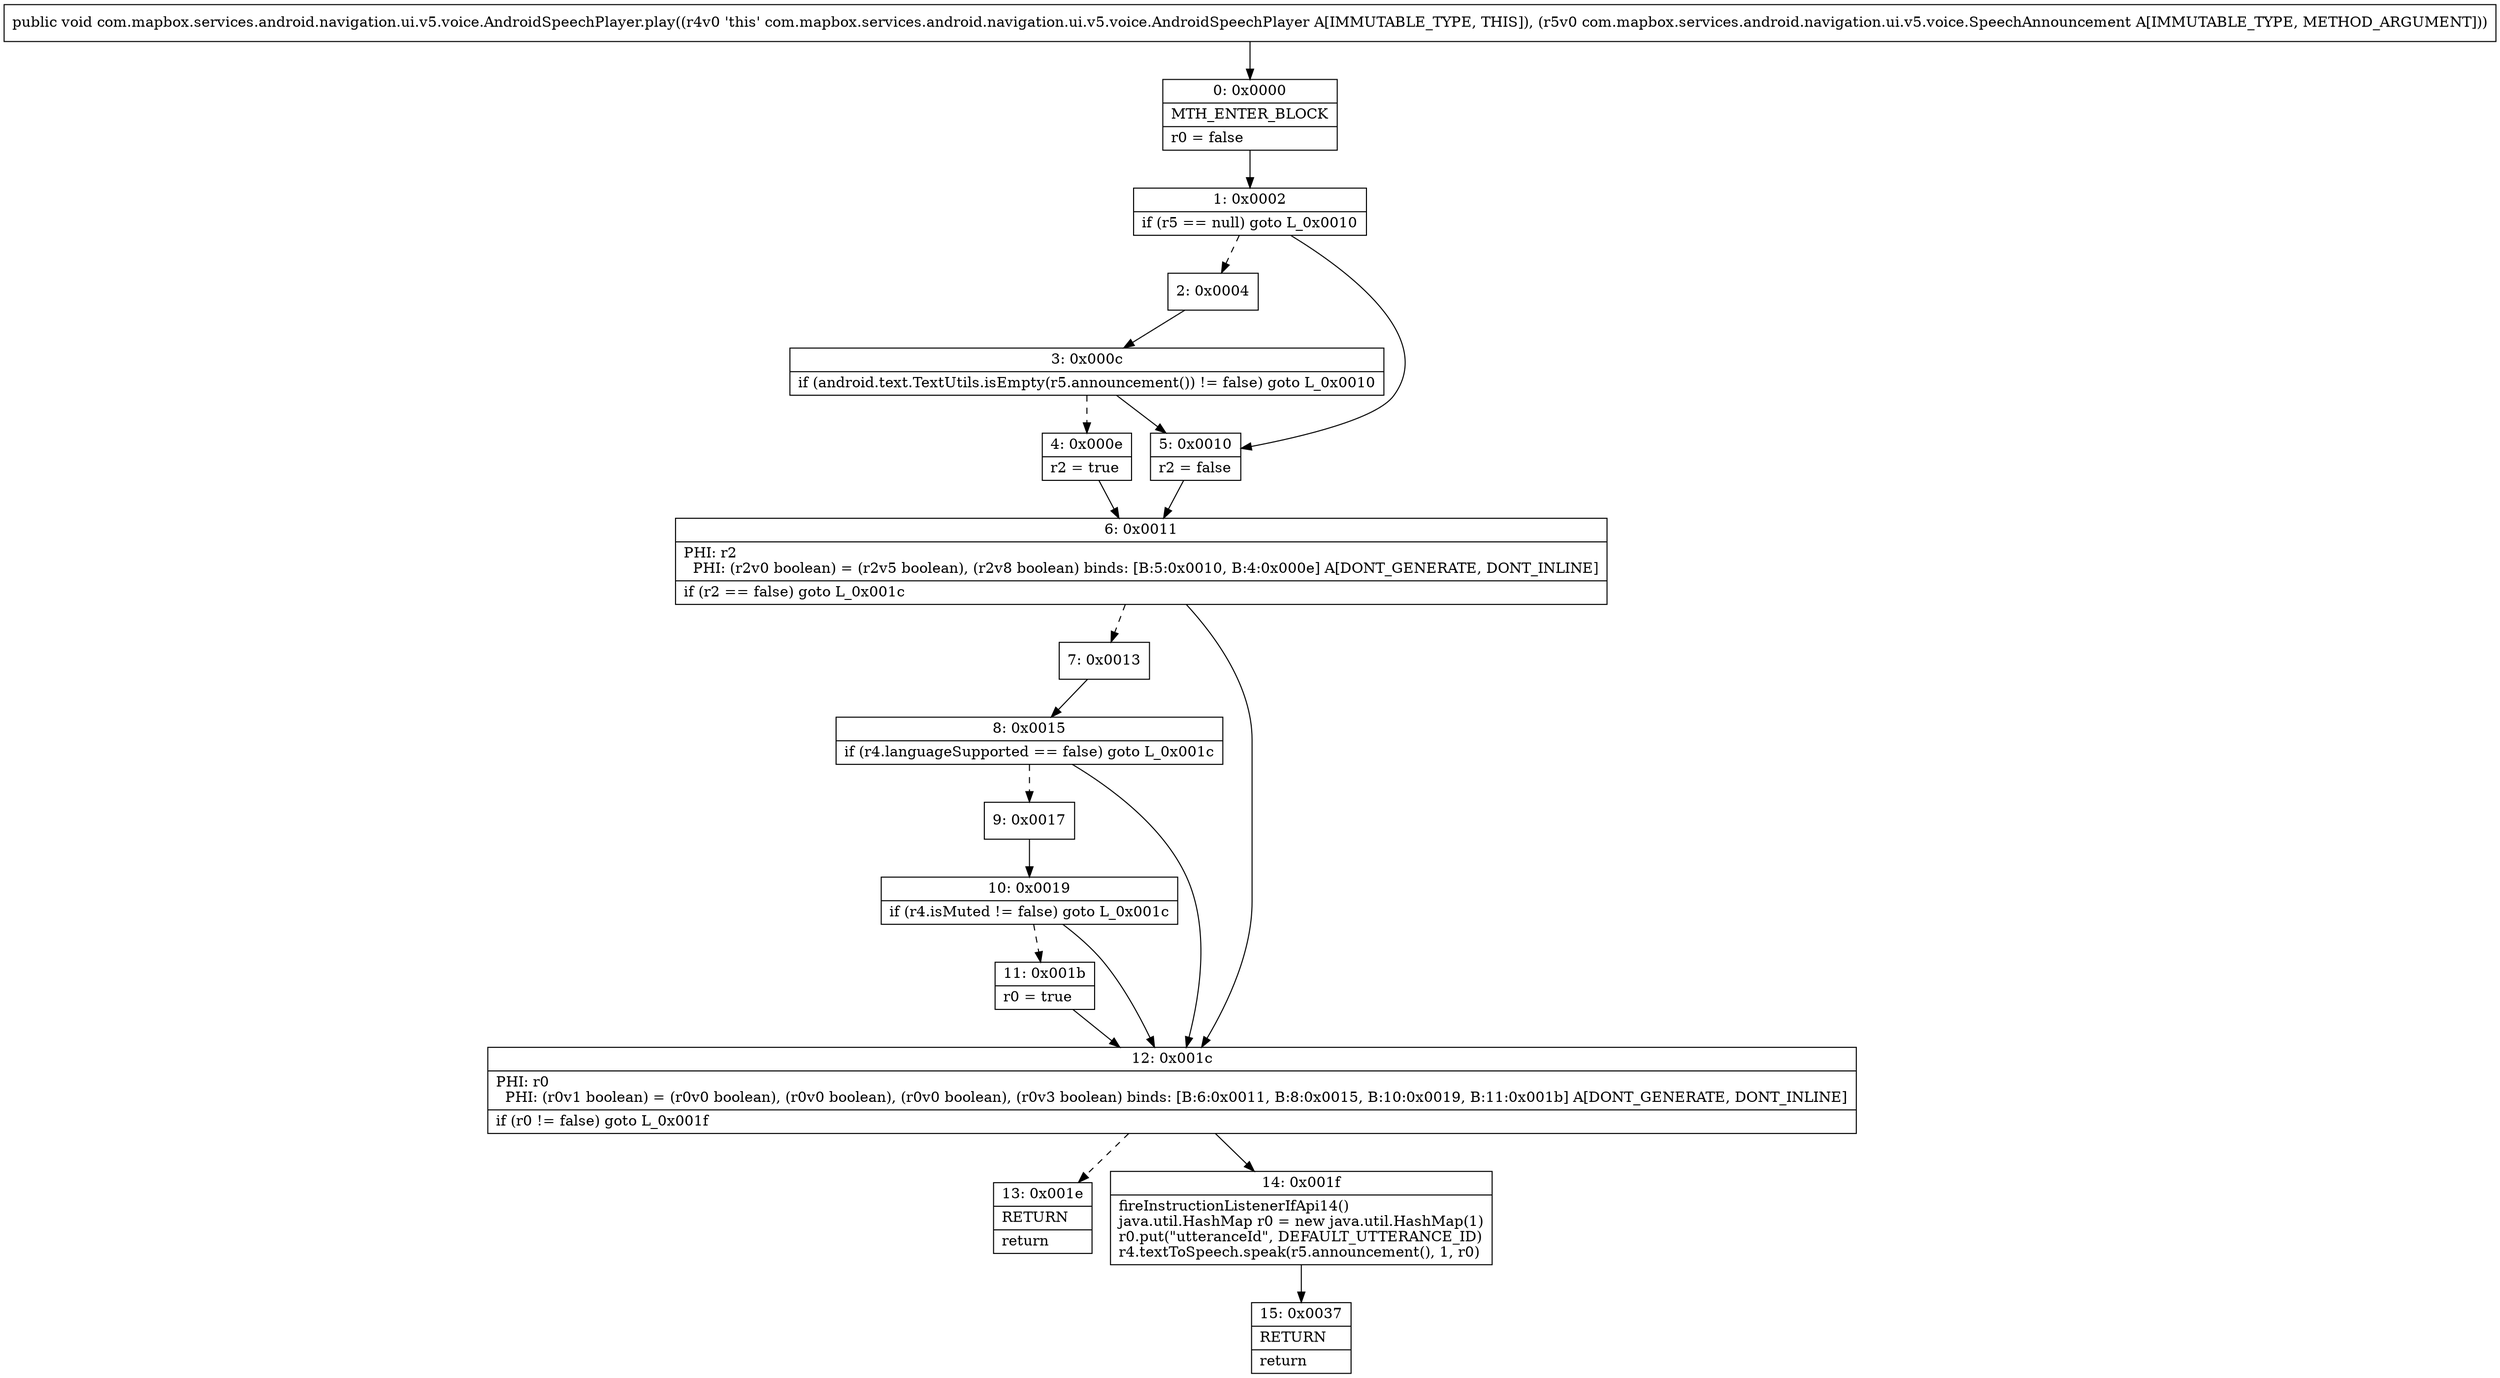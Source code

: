 digraph "CFG forcom.mapbox.services.android.navigation.ui.v5.voice.AndroidSpeechPlayer.play(Lcom\/mapbox\/services\/android\/navigation\/ui\/v5\/voice\/SpeechAnnouncement;)V" {
Node_0 [shape=record,label="{0\:\ 0x0000|MTH_ENTER_BLOCK\l|r0 = false\l}"];
Node_1 [shape=record,label="{1\:\ 0x0002|if (r5 == null) goto L_0x0010\l}"];
Node_2 [shape=record,label="{2\:\ 0x0004}"];
Node_3 [shape=record,label="{3\:\ 0x000c|if (android.text.TextUtils.isEmpty(r5.announcement()) != false) goto L_0x0010\l}"];
Node_4 [shape=record,label="{4\:\ 0x000e|r2 = true\l}"];
Node_5 [shape=record,label="{5\:\ 0x0010|r2 = false\l}"];
Node_6 [shape=record,label="{6\:\ 0x0011|PHI: r2 \l  PHI: (r2v0 boolean) = (r2v5 boolean), (r2v8 boolean) binds: [B:5:0x0010, B:4:0x000e] A[DONT_GENERATE, DONT_INLINE]\l|if (r2 == false) goto L_0x001c\l}"];
Node_7 [shape=record,label="{7\:\ 0x0013}"];
Node_8 [shape=record,label="{8\:\ 0x0015|if (r4.languageSupported == false) goto L_0x001c\l}"];
Node_9 [shape=record,label="{9\:\ 0x0017}"];
Node_10 [shape=record,label="{10\:\ 0x0019|if (r4.isMuted != false) goto L_0x001c\l}"];
Node_11 [shape=record,label="{11\:\ 0x001b|r0 = true\l}"];
Node_12 [shape=record,label="{12\:\ 0x001c|PHI: r0 \l  PHI: (r0v1 boolean) = (r0v0 boolean), (r0v0 boolean), (r0v0 boolean), (r0v3 boolean) binds: [B:6:0x0011, B:8:0x0015, B:10:0x0019, B:11:0x001b] A[DONT_GENERATE, DONT_INLINE]\l|if (r0 != false) goto L_0x001f\l}"];
Node_13 [shape=record,label="{13\:\ 0x001e|RETURN\l|return\l}"];
Node_14 [shape=record,label="{14\:\ 0x001f|fireInstructionListenerIfApi14()\ljava.util.HashMap r0 = new java.util.HashMap(1)\lr0.put(\"utteranceId\", DEFAULT_UTTERANCE_ID)\lr4.textToSpeech.speak(r5.announcement(), 1, r0)\l}"];
Node_15 [shape=record,label="{15\:\ 0x0037|RETURN\l|return\l}"];
MethodNode[shape=record,label="{public void com.mapbox.services.android.navigation.ui.v5.voice.AndroidSpeechPlayer.play((r4v0 'this' com.mapbox.services.android.navigation.ui.v5.voice.AndroidSpeechPlayer A[IMMUTABLE_TYPE, THIS]), (r5v0 com.mapbox.services.android.navigation.ui.v5.voice.SpeechAnnouncement A[IMMUTABLE_TYPE, METHOD_ARGUMENT])) }"];
MethodNode -> Node_0;
Node_0 -> Node_1;
Node_1 -> Node_2[style=dashed];
Node_1 -> Node_5;
Node_2 -> Node_3;
Node_3 -> Node_4[style=dashed];
Node_3 -> Node_5;
Node_4 -> Node_6;
Node_5 -> Node_6;
Node_6 -> Node_7[style=dashed];
Node_6 -> Node_12;
Node_7 -> Node_8;
Node_8 -> Node_9[style=dashed];
Node_8 -> Node_12;
Node_9 -> Node_10;
Node_10 -> Node_11[style=dashed];
Node_10 -> Node_12;
Node_11 -> Node_12;
Node_12 -> Node_13[style=dashed];
Node_12 -> Node_14;
Node_14 -> Node_15;
}

